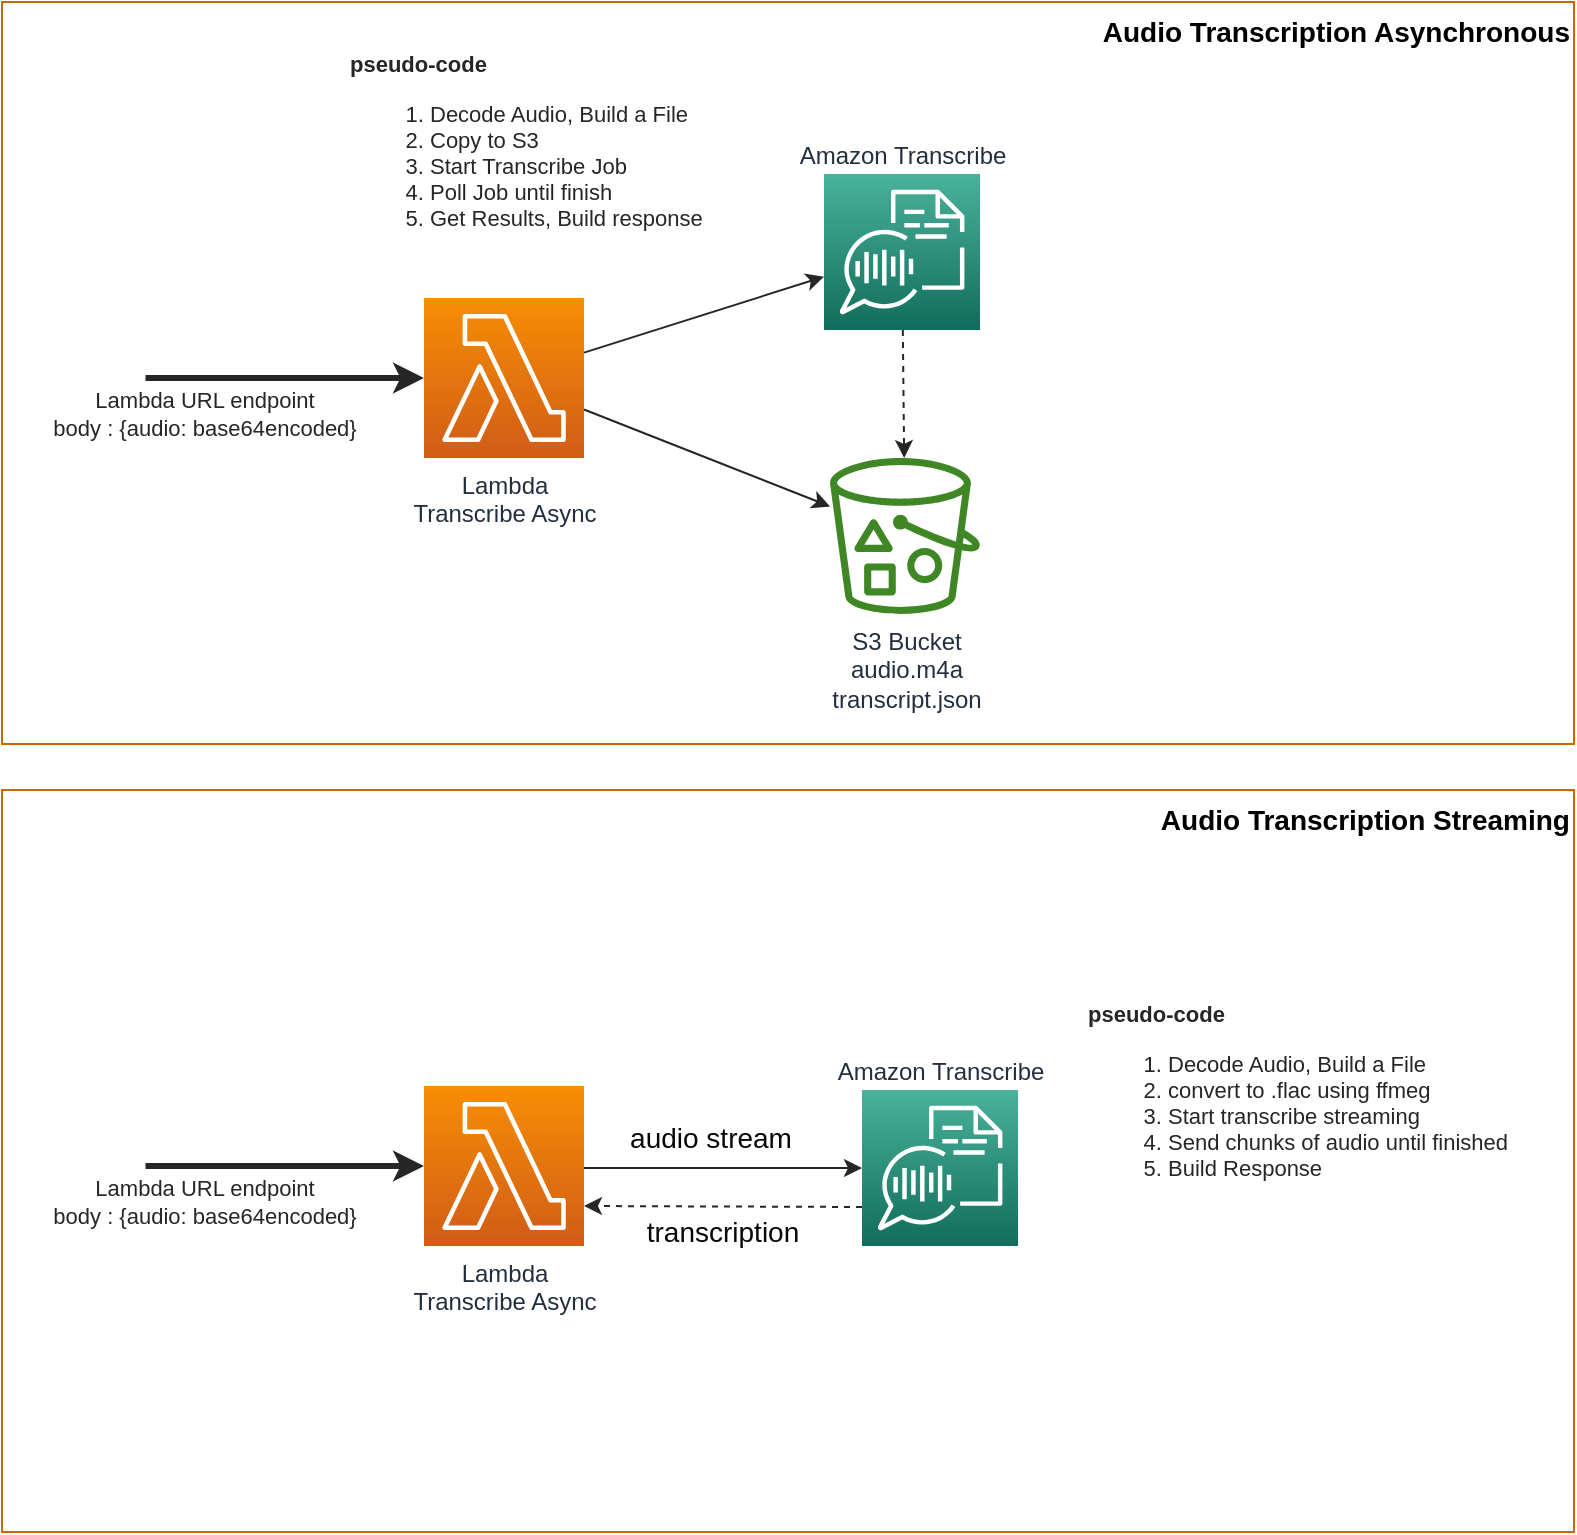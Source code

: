<mxfile>
    <diagram id="hODFeMn_RDrNl4lSQciS" name="Page-1">
        <mxGraphModel dx="406" dy="744" grid="0" gridSize="10" guides="1" tooltips="1" connect="1" arrows="1" fold="1" page="1" pageScale="1" pageWidth="827" pageHeight="1169" background="#ffffff" math="0" shadow="0">
            <root>
                <mxCell id="0"/>
                <mxCell id="1" parent="0"/>
                <mxCell id="25" value="Audio Transcription Streaming" style="rounded=0;whiteSpace=wrap;html=1;labelBackgroundColor=none;fontSize=14;fontColor=none;fillColor=none;strokeColor=#CC6600;verticalAlign=top;align=right;fontStyle=1" vertex="1" parent="1">
                    <mxGeometry x="29" y="406" width="786" height="371" as="geometry"/>
                </mxCell>
                <mxCell id="15" value="Audio Transcription Asynchronous" style="rounded=0;whiteSpace=wrap;html=1;labelBackgroundColor=none;fontSize=14;fontColor=none;fillColor=none;strokeColor=#CC6600;verticalAlign=top;align=right;fontStyle=1" vertex="1" parent="1">
                    <mxGeometry x="29" y="12" width="786" height="371" as="geometry"/>
                </mxCell>
                <mxCell id="4" style="edgeStyle=none;html=1;strokeWidth=3;strokeColor=#262626;startArrow=classic;startFill=1;endArrow=none;endFill=0;" edge="1" parent="1" source="3">
                    <mxGeometry relative="1" as="geometry">
                        <mxPoint x="100.75" y="200" as="targetPoint"/>
                    </mxGeometry>
                </mxCell>
                <mxCell id="5" value="Lambda URL endpoint&lt;br&gt;body : {audio: base64encoded}" style="edgeLabel;align=center;verticalAlign=middle;resizable=0;points=[];html=1;labelBackgroundColor=none;fontColor=#262626;" vertex="1" connectable="0" parent="4">
                    <mxGeometry x="0.11" y="1" relative="1" as="geometry">
                        <mxPoint x="-33" y="17" as="offset"/>
                    </mxGeometry>
                </mxCell>
                <mxCell id="11" style="edgeStyle=none;html=1;fontColor=#262626;startArrow=none;startFill=0;endArrow=classic;endFill=1;strokeColor=#262626;strokeWidth=1;" edge="1" parent="1" source="3" target="7">
                    <mxGeometry relative="1" as="geometry"/>
                </mxCell>
                <mxCell id="13" style="edgeStyle=none;html=1;fontColor=#262626;startArrow=none;startFill=0;endArrow=classic;endFill=1;strokeColor=#262626;strokeWidth=1;" edge="1" parent="1" source="3" target="12">
                    <mxGeometry relative="1" as="geometry"/>
                </mxCell>
                <mxCell id="3" value="Lambda&lt;br&gt;Transcribe Async&lt;br&gt;" style="sketch=0;points=[[0,0,0],[0.25,0,0],[0.5,0,0],[0.75,0,0],[1,0,0],[0,1,0],[0.25,1,0],[0.5,1,0],[0.75,1,0],[1,1,0],[0,0.25,0],[0,0.5,0],[0,0.75,0],[1,0.25,0],[1,0.5,0],[1,0.75,0]];outlineConnect=0;fontColor=#232F3E;gradientColor=#F78E04;gradientDirection=north;fillColor=#D05C17;strokeColor=#ffffff;dashed=0;verticalLabelPosition=bottom;verticalAlign=top;align=center;html=1;fontSize=12;fontStyle=0;aspect=fixed;shape=mxgraph.aws4.resourceIcon;resIcon=mxgraph.aws4.lambda;" vertex="1" parent="1">
                    <mxGeometry x="240" y="160" width="80" height="80" as="geometry"/>
                </mxCell>
                <mxCell id="6" value="&lt;h1 style=&quot;font-size: 11px;&quot;&gt;pseudo-code&lt;/h1&gt;&lt;p style=&quot;font-size: 11px;&quot;&gt;&lt;/p&gt;&lt;ol style=&quot;font-size: 11px;&quot;&gt;&lt;li style=&quot;font-size: 11px;&quot;&gt;Decode Audio, Build a File&lt;/li&gt;&lt;li style=&quot;font-size: 11px;&quot;&gt;Copy to S3&lt;/li&gt;&lt;li style=&quot;font-size: 11px;&quot;&gt;Start Transcribe Job&lt;/li&gt;&lt;li style=&quot;font-size: 11px;&quot;&gt;Poll Job until finish&lt;/li&gt;&lt;li style=&quot;font-size: 11px;&quot;&gt;Get Results, Build response&lt;/li&gt;&lt;/ol&gt;&lt;p style=&quot;font-size: 11px;&quot;&gt;&lt;/p&gt;" style="text;html=1;strokeColor=none;fillColor=none;spacing=5;spacingTop=-20;whiteSpace=wrap;overflow=hidden;rounded=0;labelBackgroundColor=none;fontColor=#262626;fontSize=11;" vertex="1" parent="1">
                    <mxGeometry x="198" y="40" width="190" height="119" as="geometry"/>
                </mxCell>
                <mxCell id="7" value="S3 Bucket&lt;br&gt;audio.m4a&lt;br&gt;transcript.json" style="sketch=0;outlineConnect=0;fontColor=#232F3E;gradientColor=none;fillColor=#3F8624;strokeColor=none;dashed=0;verticalLabelPosition=bottom;verticalAlign=top;align=center;html=1;fontSize=12;fontStyle=0;aspect=fixed;pointerEvents=1;shape=mxgraph.aws4.bucket_with_objects;labelBackgroundColor=none;" vertex="1" parent="1">
                    <mxGeometry x="443" y="240" width="75" height="78" as="geometry"/>
                </mxCell>
                <mxCell id="14" style="edgeStyle=none;html=1;fontSize=11;fontColor=none;startArrow=none;startFill=0;endArrow=classic;endFill=1;strokeColor=#262626;strokeWidth=1;dashed=1;" edge="1" parent="1" source="12" target="7">
                    <mxGeometry relative="1" as="geometry"/>
                </mxCell>
                <mxCell id="12" value="Amazon Transcribe" style="sketch=0;points=[[0,0,0],[0.25,0,0],[0.5,0,0],[0.75,0,0],[1,0,0],[0,1,0],[0.25,1,0],[0.5,1,0],[0.75,1,0],[1,1,0],[0,0.25,0],[0,0.5,0],[0,0.75,0],[1,0.25,0],[1,0.5,0],[1,0.75,0]];outlineConnect=0;fontColor=#232F3E;gradientColor=#4AB29A;gradientDirection=north;fillColor=#116D5B;strokeColor=#ffffff;dashed=0;verticalLabelPosition=top;verticalAlign=bottom;align=center;html=1;fontSize=12;fontStyle=0;aspect=fixed;shape=mxgraph.aws4.resourceIcon;resIcon=mxgraph.aws4.transcribe;labelBackgroundColor=none;labelPosition=center;" vertex="1" parent="1">
                    <mxGeometry x="440" y="98" width="78" height="78" as="geometry"/>
                </mxCell>
                <mxCell id="16" style="edgeStyle=none;html=1;strokeWidth=3;strokeColor=#262626;startArrow=classic;startFill=1;endArrow=none;endFill=0;" edge="1" parent="1" source="20">
                    <mxGeometry relative="1" as="geometry">
                        <mxPoint x="100.75" y="594" as="targetPoint"/>
                    </mxGeometry>
                </mxCell>
                <mxCell id="17" value="Lambda URL endpoint&lt;br&gt;body : {audio: base64encoded}" style="edgeLabel;align=center;verticalAlign=middle;resizable=0;points=[];html=1;labelBackgroundColor=none;fontColor=#262626;" vertex="1" connectable="0" parent="16">
                    <mxGeometry x="0.11" y="1" relative="1" as="geometry">
                        <mxPoint x="-33" y="17" as="offset"/>
                    </mxGeometry>
                </mxCell>
                <mxCell id="19" style="edgeStyle=none;html=1;fontColor=#262626;startArrow=none;startFill=0;endArrow=classic;endFill=1;strokeColor=#262626;strokeWidth=1;" edge="1" parent="1" source="20" target="24">
                    <mxGeometry relative="1" as="geometry">
                        <Array as="points">
                            <mxPoint x="303" y="595"/>
                        </Array>
                    </mxGeometry>
                </mxCell>
                <mxCell id="27" value="audio stream" style="edgeLabel;html=1;align=center;verticalAlign=middle;resizable=0;points=[];fontSize=14;fontColor=#080808;labelBackgroundColor=none;" vertex="1" connectable="0" parent="19">
                    <mxGeometry x="0.1" y="2" relative="1" as="geometry">
                        <mxPoint x="2" y="-13" as="offset"/>
                    </mxGeometry>
                </mxCell>
                <mxCell id="20" value="Lambda&lt;br&gt;Transcribe Async" style="sketch=0;points=[[0,0,0],[0.25,0,0],[0.5,0,0],[0.75,0,0],[1,0,0],[0,1,0],[0.25,1,0],[0.5,1,0],[0.75,1,0],[1,1,0],[0,0.25,0],[0,0.5,0],[0,0.75,0],[1,0.25,0],[1,0.5,0],[1,0.75,0]];outlineConnect=0;fontColor=#232F3E;gradientColor=#F78E04;gradientDirection=north;fillColor=#D05C17;strokeColor=#ffffff;dashed=0;verticalLabelPosition=bottom;verticalAlign=top;align=center;html=1;fontSize=12;fontStyle=0;aspect=fixed;shape=mxgraph.aws4.resourceIcon;resIcon=mxgraph.aws4.lambda;" vertex="1" parent="1">
                    <mxGeometry x="240" y="554" width="80" height="80" as="geometry"/>
                </mxCell>
                <mxCell id="21" value="&lt;h1 style=&quot;font-size: 11px&quot;&gt;pseudo-code&lt;/h1&gt;&lt;p style=&quot;font-size: 11px&quot;&gt;&lt;/p&gt;&lt;ol style=&quot;font-size: 11px&quot;&gt;&lt;li style=&quot;font-size: 11px&quot;&gt;Decode Audio, Build a File&lt;/li&gt;&lt;li style=&quot;font-size: 11px&quot;&gt;convert to .flac using ffmeg&lt;/li&gt;&lt;li style=&quot;font-size: 11px&quot;&gt;Start transcribe streaming&lt;/li&gt;&lt;li style=&quot;font-size: 11px&quot;&gt;Send chunks of audio until finished&lt;/li&gt;&lt;li style=&quot;font-size: 11px&quot;&gt;Build Response&amp;nbsp;&lt;/li&gt;&lt;/ol&gt;&lt;p style=&quot;font-size: 11px&quot;&gt;&lt;/p&gt;" style="text;html=1;strokeColor=none;fillColor=none;spacing=5;spacingTop=-20;whiteSpace=wrap;overflow=hidden;rounded=0;labelBackgroundColor=none;fontColor=#262626;fontSize=11;" vertex="1" parent="1">
                    <mxGeometry x="567" y="515" width="236" height="119" as="geometry"/>
                </mxCell>
                <mxCell id="26" style="edgeStyle=none;html=1;exitX=0;exitY=0.75;exitDx=0;exitDy=0;exitPerimeter=0;entryX=1;entryY=0.75;entryDx=0;entryDy=0;entryPerimeter=0;dashed=1;fontSize=14;fontColor=none;startArrow=none;startFill=0;endArrow=classic;endFill=1;strokeColor=#262626;strokeWidth=1;" edge="1" parent="1" source="24" target="20">
                    <mxGeometry relative="1" as="geometry"/>
                </mxCell>
                <mxCell id="28" value="transcription" style="edgeLabel;html=1;align=center;verticalAlign=middle;resizable=0;points=[];fontSize=14;fontColor=#080808;labelBackgroundColor=none;" vertex="1" connectable="0" parent="26">
                    <mxGeometry x="-0.416" y="1" relative="1" as="geometry">
                        <mxPoint x="-30" y="11" as="offset"/>
                    </mxGeometry>
                </mxCell>
                <mxCell id="24" value="Amazon Transcribe" style="sketch=0;points=[[0,0,0],[0.25,0,0],[0.5,0,0],[0.75,0,0],[1,0,0],[0,1,0],[0.25,1,0],[0.5,1,0],[0.75,1,0],[1,1,0],[0,0.25,0],[0,0.5,0],[0,0.75,0],[1,0.25,0],[1,0.5,0],[1,0.75,0]];outlineConnect=0;fontColor=#232F3E;gradientColor=#4AB29A;gradientDirection=north;fillColor=#116D5B;strokeColor=#ffffff;dashed=0;verticalLabelPosition=top;verticalAlign=bottom;align=center;html=1;fontSize=12;fontStyle=0;aspect=fixed;shape=mxgraph.aws4.resourceIcon;resIcon=mxgraph.aws4.transcribe;labelBackgroundColor=none;labelPosition=center;" vertex="1" parent="1">
                    <mxGeometry x="459" y="556" width="78" height="78" as="geometry"/>
                </mxCell>
            </root>
        </mxGraphModel>
    </diagram>
</mxfile>